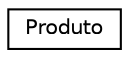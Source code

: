 digraph "Graphical Class Hierarchy"
{
 // LATEX_PDF_SIZE
  edge [fontname="Helvetica",fontsize="10",labelfontname="Helvetica",labelfontsize="10"];
  node [fontname="Helvetica",fontsize="10",shape=record];
  rankdir="LR";
  Node0 [label="Produto",height=0.2,width=0.4,color="black", fillcolor="white", style="filled",URL="$class_produto.html",tooltip=" "];
}
